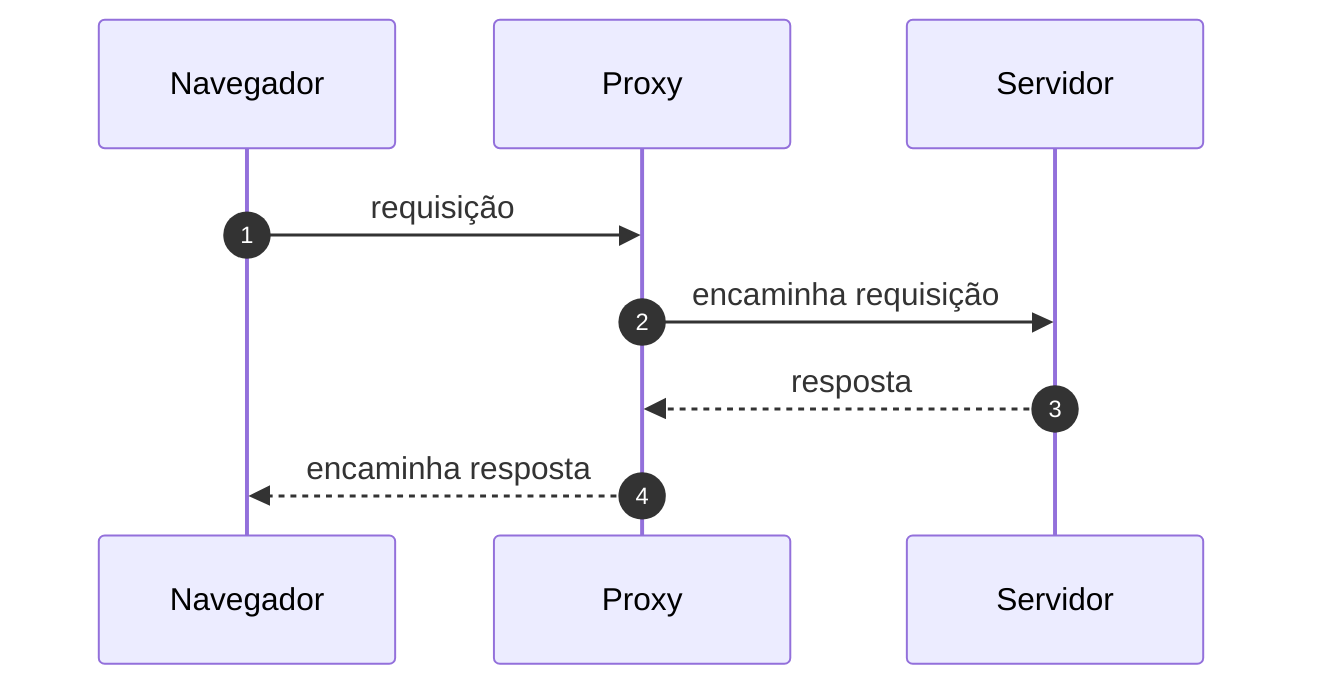 sequenceDiagram

    autonumber

    Navegador ->> Proxy: requisição
    Proxy ->> Servidor: encaminha requisição
    Servidor -->> Proxy: resposta
    Proxy -->> Navegador: encaminha resposta